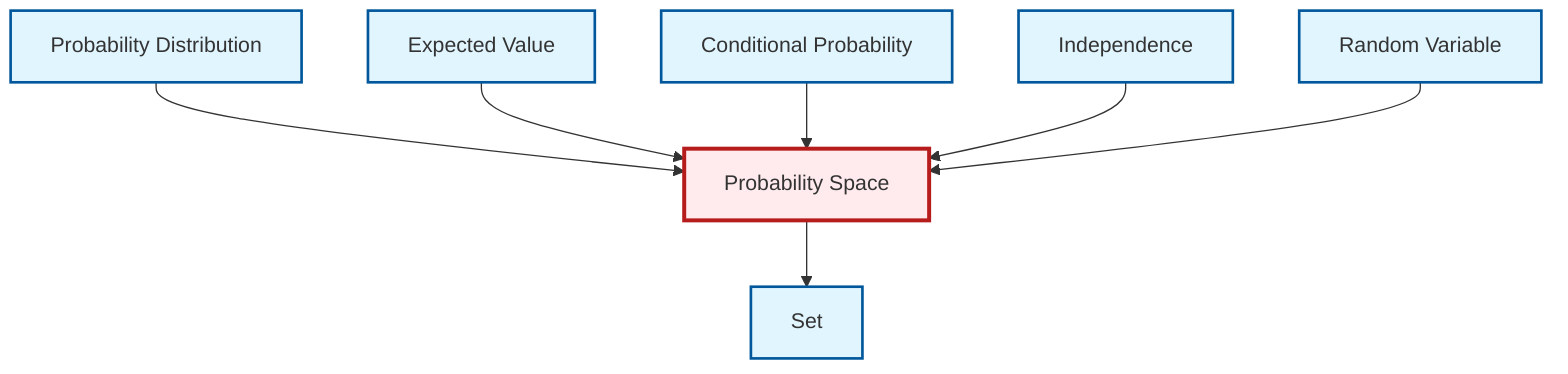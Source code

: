 graph TD
    classDef definition fill:#e1f5fe,stroke:#01579b,stroke-width:2px
    classDef theorem fill:#f3e5f5,stroke:#4a148c,stroke-width:2px
    classDef axiom fill:#fff3e0,stroke:#e65100,stroke-width:2px
    classDef example fill:#e8f5e9,stroke:#1b5e20,stroke-width:2px
    classDef current fill:#ffebee,stroke:#b71c1c,stroke-width:3px
    def-expectation["Expected Value"]:::definition
    def-set["Set"]:::definition
    def-probability-distribution["Probability Distribution"]:::definition
    def-conditional-probability["Conditional Probability"]:::definition
    def-probability-space["Probability Space"]:::definition
    def-independence["Independence"]:::definition
    def-random-variable["Random Variable"]:::definition
    def-probability-distribution --> def-probability-space
    def-expectation --> def-probability-space
    def-conditional-probability --> def-probability-space
    def-probability-space --> def-set
    def-independence --> def-probability-space
    def-random-variable --> def-probability-space
    class def-probability-space current